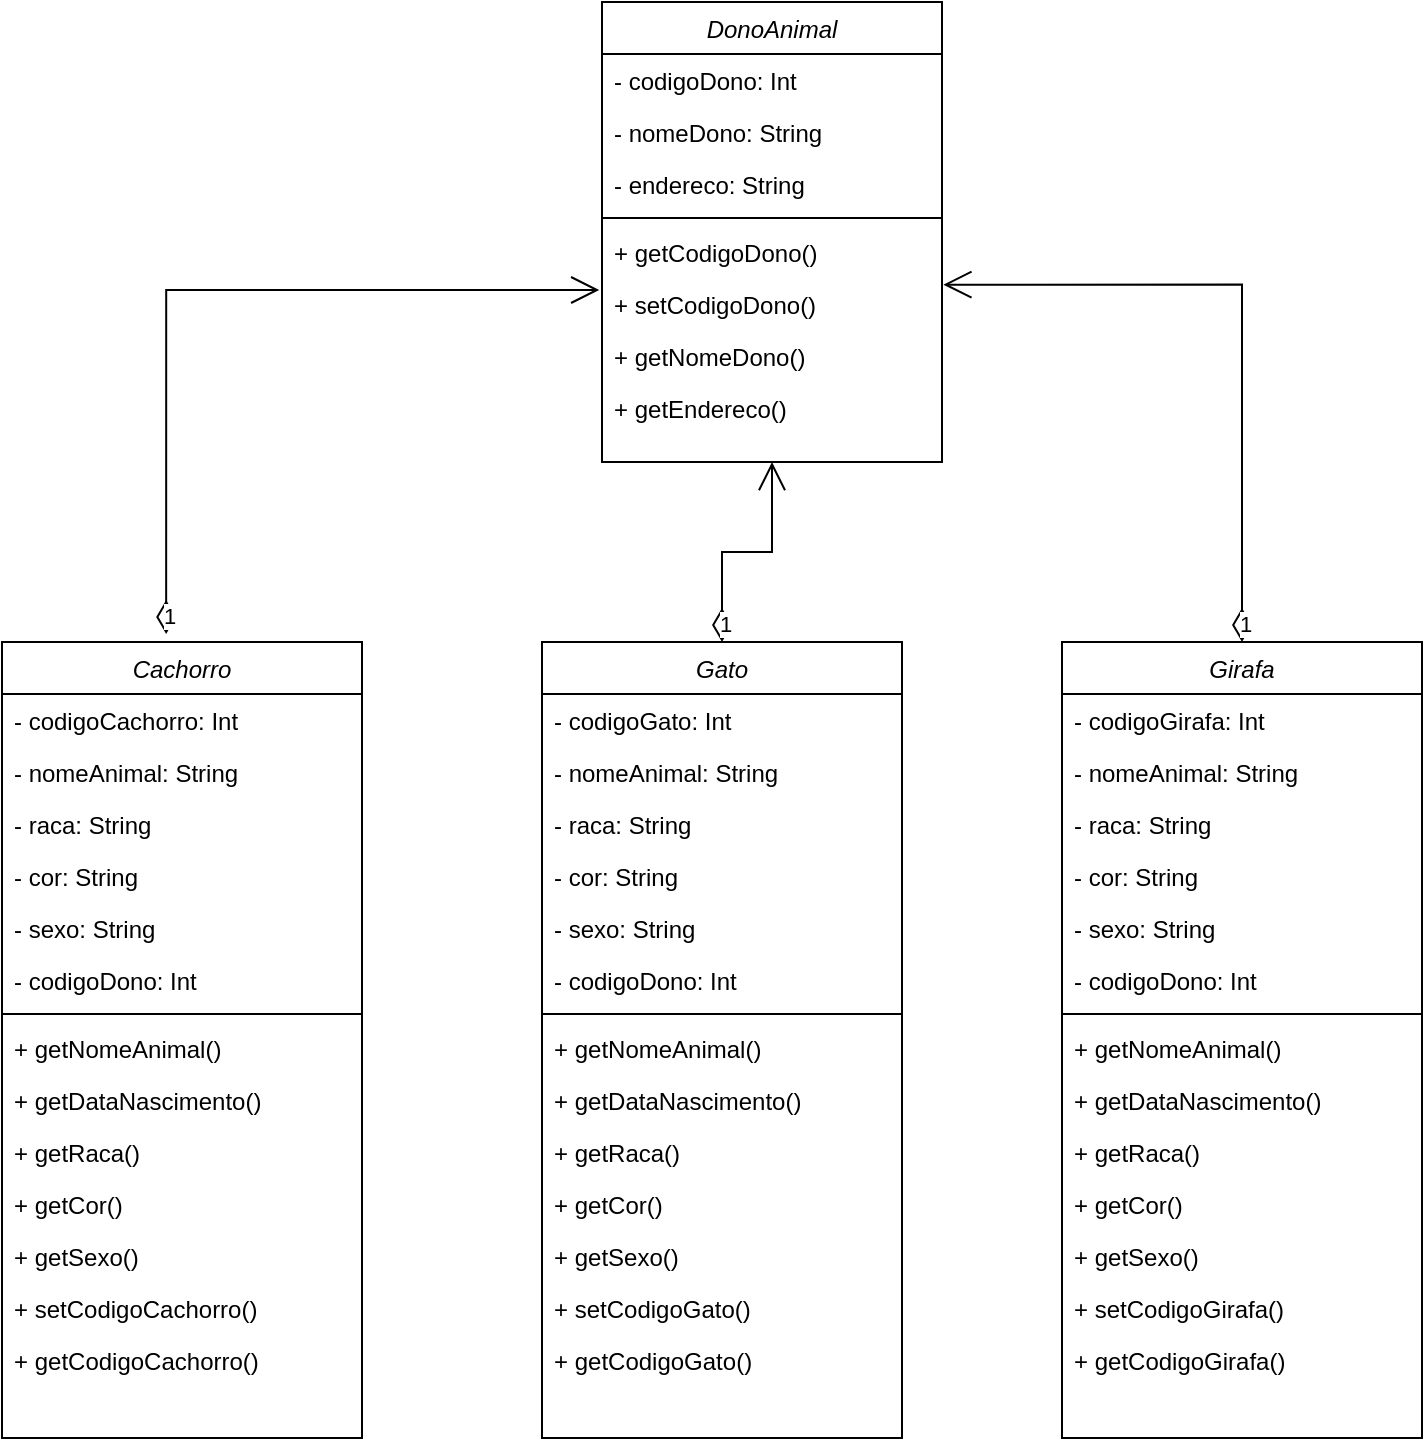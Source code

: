 <mxfile version="15.4.3" type="device"><diagram id="C5RBs43oDa-KdzZeNtuy" name="Page-1"><mxGraphModel dx="850" dy="468" grid="1" gridSize="10" guides="1" tooltips="1" connect="1" arrows="1" fold="1" page="1" pageScale="1" pageWidth="827" pageHeight="1169" math="0" shadow="0"><root><mxCell id="WIyWlLk6GJQsqaUBKTNV-0"/><mxCell id="WIyWlLk6GJQsqaUBKTNV-1" parent="WIyWlLk6GJQsqaUBKTNV-0"/><mxCell id="zkfFHV4jXpPFQw0GAbJ--0" value="Cachorro" style="swimlane;fontStyle=2;align=center;verticalAlign=top;childLayout=stackLayout;horizontal=1;startSize=26;horizontalStack=0;resizeParent=1;resizeLast=0;collapsible=1;marginBottom=0;rounded=0;shadow=0;strokeWidth=1;" parent="WIyWlLk6GJQsqaUBKTNV-1" vertex="1"><mxGeometry x="20" y="360" width="180" height="398" as="geometry"><mxRectangle x="230" y="140" width="160" height="26" as="alternateBounds"/></mxGeometry></mxCell><mxCell id="zkfFHV4jXpPFQw0GAbJ--1" value="- codigoCachorro: Int" style="text;align=left;verticalAlign=top;spacingLeft=4;spacingRight=4;overflow=hidden;rotatable=0;points=[[0,0.5],[1,0.5]];portConstraint=eastwest;" parent="zkfFHV4jXpPFQw0GAbJ--0" vertex="1"><mxGeometry y="26" width="180" height="26" as="geometry"/></mxCell><mxCell id="zkfFHV4jXpPFQw0GAbJ--2" value="- nomeAnimal: String" style="text;align=left;verticalAlign=top;spacingLeft=4;spacingRight=4;overflow=hidden;rotatable=0;points=[[0,0.5],[1,0.5]];portConstraint=eastwest;rounded=0;shadow=0;html=0;" parent="zkfFHV4jXpPFQw0GAbJ--0" vertex="1"><mxGeometry y="52" width="180" height="26" as="geometry"/></mxCell><mxCell id="zkfFHV4jXpPFQw0GAbJ--3" value="- raca: String" style="text;align=left;verticalAlign=top;spacingLeft=4;spacingRight=4;overflow=hidden;rotatable=0;points=[[0,0.5],[1,0.5]];portConstraint=eastwest;rounded=0;shadow=0;html=0;" parent="zkfFHV4jXpPFQw0GAbJ--0" vertex="1"><mxGeometry y="78" width="180" height="26" as="geometry"/></mxCell><mxCell id="5_ZnKt6HJVgphHd_JXuA-0" value="- cor: String" style="text;align=left;verticalAlign=top;spacingLeft=4;spacingRight=4;overflow=hidden;rotatable=0;points=[[0,0.5],[1,0.5]];portConstraint=eastwest;rounded=0;shadow=0;html=0;" vertex="1" parent="zkfFHV4jXpPFQw0GAbJ--0"><mxGeometry y="104" width="180" height="26" as="geometry"/></mxCell><mxCell id="5_ZnKt6HJVgphHd_JXuA-1" value="- sexo: String" style="text;align=left;verticalAlign=top;spacingLeft=4;spacingRight=4;overflow=hidden;rotatable=0;points=[[0,0.5],[1,0.5]];portConstraint=eastwest;rounded=0;shadow=0;html=0;" vertex="1" parent="zkfFHV4jXpPFQw0GAbJ--0"><mxGeometry y="130" width="180" height="26" as="geometry"/></mxCell><mxCell id="5_ZnKt6HJVgphHd_JXuA-2" value="- codigoDono: Int" style="text;align=left;verticalAlign=top;spacingLeft=4;spacingRight=4;overflow=hidden;rotatable=0;points=[[0,0.5],[1,0.5]];portConstraint=eastwest;rounded=0;shadow=0;html=0;" vertex="1" parent="zkfFHV4jXpPFQw0GAbJ--0"><mxGeometry y="156" width="180" height="26" as="geometry"/></mxCell><mxCell id="zkfFHV4jXpPFQw0GAbJ--4" value="" style="line;html=1;strokeWidth=1;align=left;verticalAlign=middle;spacingTop=-1;spacingLeft=3;spacingRight=3;rotatable=0;labelPosition=right;points=[];portConstraint=eastwest;" parent="zkfFHV4jXpPFQw0GAbJ--0" vertex="1"><mxGeometry y="182" width="180" height="8" as="geometry"/></mxCell><mxCell id="5_ZnKt6HJVgphHd_JXuA-9" value="+ getNomeAnimal()" style="text;align=left;verticalAlign=top;spacingLeft=4;spacingRight=4;overflow=hidden;rotatable=0;points=[[0,0.5],[1,0.5]];portConstraint=eastwest;rounded=0;shadow=0;html=0;" vertex="1" parent="zkfFHV4jXpPFQw0GAbJ--0"><mxGeometry y="190" width="180" height="26" as="geometry"/></mxCell><mxCell id="5_ZnKt6HJVgphHd_JXuA-8" value="+ getDataNascimento()" style="text;align=left;verticalAlign=top;spacingLeft=4;spacingRight=4;overflow=hidden;rotatable=0;points=[[0,0.5],[1,0.5]];portConstraint=eastwest;rounded=0;shadow=0;html=0;" vertex="1" parent="zkfFHV4jXpPFQw0GAbJ--0"><mxGeometry y="216" width="180" height="26" as="geometry"/></mxCell><mxCell id="5_ZnKt6HJVgphHd_JXuA-6" value="+ getRaca()" style="text;align=left;verticalAlign=top;spacingLeft=4;spacingRight=4;overflow=hidden;rotatable=0;points=[[0,0.5],[1,0.5]];portConstraint=eastwest;rounded=0;shadow=0;html=0;" vertex="1" parent="zkfFHV4jXpPFQw0GAbJ--0"><mxGeometry y="242" width="180" height="26" as="geometry"/></mxCell><mxCell id="5_ZnKt6HJVgphHd_JXuA-5" value="+ getCor()" style="text;align=left;verticalAlign=top;spacingLeft=4;spacingRight=4;overflow=hidden;rotatable=0;points=[[0,0.5],[1,0.5]];portConstraint=eastwest;rounded=0;shadow=0;html=0;" vertex="1" parent="zkfFHV4jXpPFQw0GAbJ--0"><mxGeometry y="268" width="180" height="26" as="geometry"/></mxCell><mxCell id="5_ZnKt6HJVgphHd_JXuA-7" value="+ getSexo()" style="text;align=left;verticalAlign=top;spacingLeft=4;spacingRight=4;overflow=hidden;rotatable=0;points=[[0,0.5],[1,0.5]];portConstraint=eastwest;rounded=0;shadow=0;html=0;" vertex="1" parent="zkfFHV4jXpPFQw0GAbJ--0"><mxGeometry y="294" width="180" height="26" as="geometry"/></mxCell><mxCell id="5_ZnKt6HJVgphHd_JXuA-4" value="+ setCodigoCachorro()" style="text;align=left;verticalAlign=top;spacingLeft=4;spacingRight=4;overflow=hidden;rotatable=0;points=[[0,0.5],[1,0.5]];portConstraint=eastwest;rounded=0;shadow=0;html=0;" vertex="1" parent="zkfFHV4jXpPFQw0GAbJ--0"><mxGeometry y="320" width="180" height="26" as="geometry"/></mxCell><mxCell id="5_ZnKt6HJVgphHd_JXuA-12" value="+ getCodigoCachorro()" style="text;align=left;verticalAlign=top;spacingLeft=4;spacingRight=4;overflow=hidden;rotatable=0;points=[[0,0.5],[1,0.5]];portConstraint=eastwest;rounded=0;shadow=0;html=0;" vertex="1" parent="zkfFHV4jXpPFQw0GAbJ--0"><mxGeometry y="346" width="180" height="26" as="geometry"/></mxCell><mxCell id="QpR7AOpbxrYG5mWUOp3a-34" value="DonoAnimal" style="swimlane;fontStyle=2;align=center;verticalAlign=top;childLayout=stackLayout;horizontal=1;startSize=26;horizontalStack=0;resizeParent=1;resizeLast=0;collapsible=1;marginBottom=0;rounded=0;shadow=0;strokeWidth=1;" parent="WIyWlLk6GJQsqaUBKTNV-1" vertex="1"><mxGeometry x="320" y="40" width="170" height="230" as="geometry"><mxRectangle x="230" y="140" width="160" height="26" as="alternateBounds"/></mxGeometry></mxCell><mxCell id="QpR7AOpbxrYG5mWUOp3a-35" value="- codigoDono: Int" style="text;align=left;verticalAlign=top;spacingLeft=4;spacingRight=4;overflow=hidden;rotatable=0;points=[[0,0.5],[1,0.5]];portConstraint=eastwest;" parent="QpR7AOpbxrYG5mWUOp3a-34" vertex="1"><mxGeometry y="26" width="170" height="26" as="geometry"/></mxCell><mxCell id="QpR7AOpbxrYG5mWUOp3a-36" value="- nomeDono: String" style="text;align=left;verticalAlign=top;spacingLeft=4;spacingRight=4;overflow=hidden;rotatable=0;points=[[0,0.5],[1,0.5]];portConstraint=eastwest;rounded=0;shadow=0;html=0;" parent="QpR7AOpbxrYG5mWUOp3a-34" vertex="1"><mxGeometry y="52" width="170" height="26" as="geometry"/></mxCell><mxCell id="QpR7AOpbxrYG5mWUOp3a-37" value="- endereco: String" style="text;align=left;verticalAlign=top;spacingLeft=4;spacingRight=4;overflow=hidden;rotatable=0;points=[[0,0.5],[1,0.5]];portConstraint=eastwest;rounded=0;shadow=0;html=0;" parent="QpR7AOpbxrYG5mWUOp3a-34" vertex="1"><mxGeometry y="78" width="170" height="26" as="geometry"/></mxCell><mxCell id="QpR7AOpbxrYG5mWUOp3a-38" value="" style="line;html=1;strokeWidth=1;align=left;verticalAlign=middle;spacingTop=-1;spacingLeft=3;spacingRight=3;rotatable=0;labelPosition=right;points=[];portConstraint=eastwest;" parent="QpR7AOpbxrYG5mWUOp3a-34" vertex="1"><mxGeometry y="104" width="170" height="8" as="geometry"/></mxCell><mxCell id="5_ZnKt6HJVgphHd_JXuA-16" value="+ getCodigoDono()" style="text;align=left;verticalAlign=top;spacingLeft=4;spacingRight=4;overflow=hidden;rotatable=0;points=[[0,0.5],[1,0.5]];portConstraint=eastwest;rounded=0;shadow=0;html=0;" vertex="1" parent="QpR7AOpbxrYG5mWUOp3a-34"><mxGeometry y="112" width="170" height="26" as="geometry"/></mxCell><mxCell id="5_ZnKt6HJVgphHd_JXuA-15" value="+ setCodigoDono()" style="text;align=left;verticalAlign=top;spacingLeft=4;spacingRight=4;overflow=hidden;rotatable=0;points=[[0,0.5],[1,0.5]];portConstraint=eastwest;rounded=0;shadow=0;html=0;" vertex="1" parent="QpR7AOpbxrYG5mWUOp3a-34"><mxGeometry y="138" width="170" height="26" as="geometry"/></mxCell><mxCell id="5_ZnKt6HJVgphHd_JXuA-14" value="+ getNomeDono()" style="text;align=left;verticalAlign=top;spacingLeft=4;spacingRight=4;overflow=hidden;rotatable=0;points=[[0,0.5],[1,0.5]];portConstraint=eastwest;rounded=0;shadow=0;html=0;" vertex="1" parent="QpR7AOpbxrYG5mWUOp3a-34"><mxGeometry y="164" width="170" height="26" as="geometry"/></mxCell><mxCell id="5_ZnKt6HJVgphHd_JXuA-13" value="+ getEndereco()" style="text;align=left;verticalAlign=top;spacingLeft=4;spacingRight=4;overflow=hidden;rotatable=0;points=[[0,0.5],[1,0.5]];portConstraint=eastwest;rounded=0;shadow=0;html=0;" vertex="1" parent="QpR7AOpbxrYG5mWUOp3a-34"><mxGeometry y="190" width="170" height="26" as="geometry"/></mxCell><mxCell id="5_ZnKt6HJVgphHd_JXuA-17" value="Gato" style="swimlane;fontStyle=2;align=center;verticalAlign=top;childLayout=stackLayout;horizontal=1;startSize=26;horizontalStack=0;resizeParent=1;resizeLast=0;collapsible=1;marginBottom=0;rounded=0;shadow=0;strokeWidth=1;" vertex="1" parent="WIyWlLk6GJQsqaUBKTNV-1"><mxGeometry x="290" y="360" width="180" height="398" as="geometry"><mxRectangle x="230" y="140" width="160" height="26" as="alternateBounds"/></mxGeometry></mxCell><mxCell id="5_ZnKt6HJVgphHd_JXuA-18" value="- codigoGato: Int" style="text;align=left;verticalAlign=top;spacingLeft=4;spacingRight=4;overflow=hidden;rotatable=0;points=[[0,0.5],[1,0.5]];portConstraint=eastwest;fontStyle=0" vertex="1" parent="5_ZnKt6HJVgphHd_JXuA-17"><mxGeometry y="26" width="180" height="26" as="geometry"/></mxCell><mxCell id="5_ZnKt6HJVgphHd_JXuA-19" value="- nomeAnimal: String" style="text;align=left;verticalAlign=top;spacingLeft=4;spacingRight=4;overflow=hidden;rotatable=0;points=[[0,0.5],[1,0.5]];portConstraint=eastwest;rounded=0;shadow=0;html=0;" vertex="1" parent="5_ZnKt6HJVgphHd_JXuA-17"><mxGeometry y="52" width="180" height="26" as="geometry"/></mxCell><mxCell id="5_ZnKt6HJVgphHd_JXuA-20" value="- raca: String" style="text;align=left;verticalAlign=top;spacingLeft=4;spacingRight=4;overflow=hidden;rotatable=0;points=[[0,0.5],[1,0.5]];portConstraint=eastwest;rounded=0;shadow=0;html=0;" vertex="1" parent="5_ZnKt6HJVgphHd_JXuA-17"><mxGeometry y="78" width="180" height="26" as="geometry"/></mxCell><mxCell id="5_ZnKt6HJVgphHd_JXuA-21" value="- cor: String" style="text;align=left;verticalAlign=top;spacingLeft=4;spacingRight=4;overflow=hidden;rotatable=0;points=[[0,0.5],[1,0.5]];portConstraint=eastwest;rounded=0;shadow=0;html=0;" vertex="1" parent="5_ZnKt6HJVgphHd_JXuA-17"><mxGeometry y="104" width="180" height="26" as="geometry"/></mxCell><mxCell id="5_ZnKt6HJVgphHd_JXuA-22" value="- sexo: String" style="text;align=left;verticalAlign=top;spacingLeft=4;spacingRight=4;overflow=hidden;rotatable=0;points=[[0,0.5],[1,0.5]];portConstraint=eastwest;rounded=0;shadow=0;html=0;" vertex="1" parent="5_ZnKt6HJVgphHd_JXuA-17"><mxGeometry y="130" width="180" height="26" as="geometry"/></mxCell><mxCell id="5_ZnKt6HJVgphHd_JXuA-23" value="- codigoDono: Int" style="text;align=left;verticalAlign=top;spacingLeft=4;spacingRight=4;overflow=hidden;rotatable=0;points=[[0,0.5],[1,0.5]];portConstraint=eastwest;rounded=0;shadow=0;html=0;" vertex="1" parent="5_ZnKt6HJVgphHd_JXuA-17"><mxGeometry y="156" width="180" height="26" as="geometry"/></mxCell><mxCell id="5_ZnKt6HJVgphHd_JXuA-24" value="" style="line;html=1;strokeWidth=1;align=left;verticalAlign=middle;spacingTop=-1;spacingLeft=3;spacingRight=3;rotatable=0;labelPosition=right;points=[];portConstraint=eastwest;" vertex="1" parent="5_ZnKt6HJVgphHd_JXuA-17"><mxGeometry y="182" width="180" height="8" as="geometry"/></mxCell><mxCell id="5_ZnKt6HJVgphHd_JXuA-25" value="+ getNomeAnimal()" style="text;align=left;verticalAlign=top;spacingLeft=4;spacingRight=4;overflow=hidden;rotatable=0;points=[[0,0.5],[1,0.5]];portConstraint=eastwest;rounded=0;shadow=0;html=0;" vertex="1" parent="5_ZnKt6HJVgphHd_JXuA-17"><mxGeometry y="190" width="180" height="26" as="geometry"/></mxCell><mxCell id="5_ZnKt6HJVgphHd_JXuA-26" value="+ getDataNascimento()" style="text;align=left;verticalAlign=top;spacingLeft=4;spacingRight=4;overflow=hidden;rotatable=0;points=[[0,0.5],[1,0.5]];portConstraint=eastwest;rounded=0;shadow=0;html=0;" vertex="1" parent="5_ZnKt6HJVgphHd_JXuA-17"><mxGeometry y="216" width="180" height="26" as="geometry"/></mxCell><mxCell id="5_ZnKt6HJVgphHd_JXuA-27" value="+ getRaca()" style="text;align=left;verticalAlign=top;spacingLeft=4;spacingRight=4;overflow=hidden;rotatable=0;points=[[0,0.5],[1,0.5]];portConstraint=eastwest;rounded=0;shadow=0;html=0;" vertex="1" parent="5_ZnKt6HJVgphHd_JXuA-17"><mxGeometry y="242" width="180" height="26" as="geometry"/></mxCell><mxCell id="5_ZnKt6HJVgphHd_JXuA-28" value="+ getCor()" style="text;align=left;verticalAlign=top;spacingLeft=4;spacingRight=4;overflow=hidden;rotatable=0;points=[[0,0.5],[1,0.5]];portConstraint=eastwest;rounded=0;shadow=0;html=0;" vertex="1" parent="5_ZnKt6HJVgphHd_JXuA-17"><mxGeometry y="268" width="180" height="26" as="geometry"/></mxCell><mxCell id="5_ZnKt6HJVgphHd_JXuA-29" value="+ getSexo()" style="text;align=left;verticalAlign=top;spacingLeft=4;spacingRight=4;overflow=hidden;rotatable=0;points=[[0,0.5],[1,0.5]];portConstraint=eastwest;rounded=0;shadow=0;html=0;" vertex="1" parent="5_ZnKt6HJVgphHd_JXuA-17"><mxGeometry y="294" width="180" height="26" as="geometry"/></mxCell><mxCell id="5_ZnKt6HJVgphHd_JXuA-30" value="+ setCodigoGato()" style="text;align=left;verticalAlign=top;spacingLeft=4;spacingRight=4;overflow=hidden;rotatable=0;points=[[0,0.5],[1,0.5]];portConstraint=eastwest;rounded=0;shadow=0;html=0;" vertex="1" parent="5_ZnKt6HJVgphHd_JXuA-17"><mxGeometry y="320" width="180" height="26" as="geometry"/></mxCell><mxCell id="5_ZnKt6HJVgphHd_JXuA-31" value="+ getCodigoGato()" style="text;align=left;verticalAlign=top;spacingLeft=4;spacingRight=4;overflow=hidden;rotatable=0;points=[[0,0.5],[1,0.5]];portConstraint=eastwest;rounded=0;shadow=0;html=0;" vertex="1" parent="5_ZnKt6HJVgphHd_JXuA-17"><mxGeometry y="346" width="180" height="26" as="geometry"/></mxCell><mxCell id="5_ZnKt6HJVgphHd_JXuA-32" value="Girafa" style="swimlane;fontStyle=2;align=center;verticalAlign=top;childLayout=stackLayout;horizontal=1;startSize=26;horizontalStack=0;resizeParent=1;resizeLast=0;collapsible=1;marginBottom=0;rounded=0;shadow=0;strokeWidth=1;" vertex="1" parent="WIyWlLk6GJQsqaUBKTNV-1"><mxGeometry x="550" y="360" width="180" height="398" as="geometry"><mxRectangle x="230" y="140" width="160" height="26" as="alternateBounds"/></mxGeometry></mxCell><mxCell id="5_ZnKt6HJVgphHd_JXuA-33" value="- codigoGirafa: Int" style="text;align=left;verticalAlign=top;spacingLeft=4;spacingRight=4;overflow=hidden;rotatable=0;points=[[0,0.5],[1,0.5]];portConstraint=eastwest;" vertex="1" parent="5_ZnKt6HJVgphHd_JXuA-32"><mxGeometry y="26" width="180" height="26" as="geometry"/></mxCell><mxCell id="5_ZnKt6HJVgphHd_JXuA-34" value="- nomeAnimal: String" style="text;align=left;verticalAlign=top;spacingLeft=4;spacingRight=4;overflow=hidden;rotatable=0;points=[[0,0.5],[1,0.5]];portConstraint=eastwest;rounded=0;shadow=0;html=0;" vertex="1" parent="5_ZnKt6HJVgphHd_JXuA-32"><mxGeometry y="52" width="180" height="26" as="geometry"/></mxCell><mxCell id="5_ZnKt6HJVgphHd_JXuA-35" value="- raca: String" style="text;align=left;verticalAlign=top;spacingLeft=4;spacingRight=4;overflow=hidden;rotatable=0;points=[[0,0.5],[1,0.5]];portConstraint=eastwest;rounded=0;shadow=0;html=0;" vertex="1" parent="5_ZnKt6HJVgphHd_JXuA-32"><mxGeometry y="78" width="180" height="26" as="geometry"/></mxCell><mxCell id="5_ZnKt6HJVgphHd_JXuA-36" value="- cor: String" style="text;align=left;verticalAlign=top;spacingLeft=4;spacingRight=4;overflow=hidden;rotatable=0;points=[[0,0.5],[1,0.5]];portConstraint=eastwest;rounded=0;shadow=0;html=0;" vertex="1" parent="5_ZnKt6HJVgphHd_JXuA-32"><mxGeometry y="104" width="180" height="26" as="geometry"/></mxCell><mxCell id="5_ZnKt6HJVgphHd_JXuA-37" value="- sexo: String" style="text;align=left;verticalAlign=top;spacingLeft=4;spacingRight=4;overflow=hidden;rotatable=0;points=[[0,0.5],[1,0.5]];portConstraint=eastwest;rounded=0;shadow=0;html=0;" vertex="1" parent="5_ZnKt6HJVgphHd_JXuA-32"><mxGeometry y="130" width="180" height="26" as="geometry"/></mxCell><mxCell id="5_ZnKt6HJVgphHd_JXuA-38" value="- codigoDono: Int" style="text;align=left;verticalAlign=top;spacingLeft=4;spacingRight=4;overflow=hidden;rotatable=0;points=[[0,0.5],[1,0.5]];portConstraint=eastwest;rounded=0;shadow=0;html=0;" vertex="1" parent="5_ZnKt6HJVgphHd_JXuA-32"><mxGeometry y="156" width="180" height="26" as="geometry"/></mxCell><mxCell id="5_ZnKt6HJVgphHd_JXuA-39" value="" style="line;html=1;strokeWidth=1;align=left;verticalAlign=middle;spacingTop=-1;spacingLeft=3;spacingRight=3;rotatable=0;labelPosition=right;points=[];portConstraint=eastwest;" vertex="1" parent="5_ZnKt6HJVgphHd_JXuA-32"><mxGeometry y="182" width="180" height="8" as="geometry"/></mxCell><mxCell id="5_ZnKt6HJVgphHd_JXuA-40" value="+ getNomeAnimal()" style="text;align=left;verticalAlign=top;spacingLeft=4;spacingRight=4;overflow=hidden;rotatable=0;points=[[0,0.5],[1,0.5]];portConstraint=eastwest;rounded=0;shadow=0;html=0;" vertex="1" parent="5_ZnKt6HJVgphHd_JXuA-32"><mxGeometry y="190" width="180" height="26" as="geometry"/></mxCell><mxCell id="5_ZnKt6HJVgphHd_JXuA-41" value="+ getDataNascimento()" style="text;align=left;verticalAlign=top;spacingLeft=4;spacingRight=4;overflow=hidden;rotatable=0;points=[[0,0.5],[1,0.5]];portConstraint=eastwest;rounded=0;shadow=0;html=0;" vertex="1" parent="5_ZnKt6HJVgphHd_JXuA-32"><mxGeometry y="216" width="180" height="26" as="geometry"/></mxCell><mxCell id="5_ZnKt6HJVgphHd_JXuA-42" value="+ getRaca()" style="text;align=left;verticalAlign=top;spacingLeft=4;spacingRight=4;overflow=hidden;rotatable=0;points=[[0,0.5],[1,0.5]];portConstraint=eastwest;rounded=0;shadow=0;html=0;" vertex="1" parent="5_ZnKt6HJVgphHd_JXuA-32"><mxGeometry y="242" width="180" height="26" as="geometry"/></mxCell><mxCell id="5_ZnKt6HJVgphHd_JXuA-43" value="+ getCor()" style="text;align=left;verticalAlign=top;spacingLeft=4;spacingRight=4;overflow=hidden;rotatable=0;points=[[0,0.5],[1,0.5]];portConstraint=eastwest;rounded=0;shadow=0;html=0;" vertex="1" parent="5_ZnKt6HJVgphHd_JXuA-32"><mxGeometry y="268" width="180" height="26" as="geometry"/></mxCell><mxCell id="5_ZnKt6HJVgphHd_JXuA-44" value="+ getSexo()" style="text;align=left;verticalAlign=top;spacingLeft=4;spacingRight=4;overflow=hidden;rotatable=0;points=[[0,0.5],[1,0.5]];portConstraint=eastwest;rounded=0;shadow=0;html=0;" vertex="1" parent="5_ZnKt6HJVgphHd_JXuA-32"><mxGeometry y="294" width="180" height="26" as="geometry"/></mxCell><mxCell id="5_ZnKt6HJVgphHd_JXuA-45" value="+ setCodigoGirafa()" style="text;align=left;verticalAlign=top;spacingLeft=4;spacingRight=4;overflow=hidden;rotatable=0;points=[[0,0.5],[1,0.5]];portConstraint=eastwest;rounded=0;shadow=0;html=0;" vertex="1" parent="5_ZnKt6HJVgphHd_JXuA-32"><mxGeometry y="320" width="180" height="26" as="geometry"/></mxCell><mxCell id="5_ZnKt6HJVgphHd_JXuA-46" value="+ getCodigoGirafa()" style="text;align=left;verticalAlign=top;spacingLeft=4;spacingRight=4;overflow=hidden;rotatable=0;points=[[0,0.5],[1,0.5]];portConstraint=eastwest;rounded=0;shadow=0;html=0;" vertex="1" parent="5_ZnKt6HJVgphHd_JXuA-32"><mxGeometry y="346" width="180" height="26" as="geometry"/></mxCell><mxCell id="5_ZnKt6HJVgphHd_JXuA-48" value="1" style="endArrow=open;html=1;endSize=12;startArrow=diamondThin;startSize=14;startFill=0;edgeStyle=orthogonalEdgeStyle;align=left;verticalAlign=bottom;rounded=0;entryX=-0.008;entryY=0.231;entryDx=0;entryDy=0;entryPerimeter=0;exitX=0.456;exitY=-0.01;exitDx=0;exitDy=0;exitPerimeter=0;" edge="1" parent="WIyWlLk6GJQsqaUBKTNV-1" source="zkfFHV4jXpPFQw0GAbJ--0" target="5_ZnKt6HJVgphHd_JXuA-15"><mxGeometry x="-1" y="3" relative="1" as="geometry"><mxPoint x="100" y="250" as="sourcePoint"/><mxPoint x="260" y="250" as="targetPoint"/></mxGeometry></mxCell><mxCell id="5_ZnKt6HJVgphHd_JXuA-49" value="1" style="endArrow=open;html=1;endSize=12;startArrow=diamondThin;startSize=14;startFill=0;edgeStyle=orthogonalEdgeStyle;align=left;verticalAlign=bottom;rounded=0;entryX=0.5;entryY=1;entryDx=0;entryDy=0;exitX=0.5;exitY=0;exitDx=0;exitDy=0;" edge="1" parent="WIyWlLk6GJQsqaUBKTNV-1" source="5_ZnKt6HJVgphHd_JXuA-17" target="QpR7AOpbxrYG5mWUOp3a-34"><mxGeometry x="-1" y="3" relative="1" as="geometry"><mxPoint x="290" y="330" as="sourcePoint"/><mxPoint x="450" y="330" as="targetPoint"/></mxGeometry></mxCell><mxCell id="5_ZnKt6HJVgphHd_JXuA-50" value="1" style="endArrow=open;html=1;endSize=12;startArrow=diamondThin;startSize=14;startFill=0;edgeStyle=orthogonalEdgeStyle;align=left;verticalAlign=bottom;rounded=0;entryX=1.004;entryY=0.128;entryDx=0;entryDy=0;entryPerimeter=0;exitX=0.5;exitY=0;exitDx=0;exitDy=0;" edge="1" parent="WIyWlLk6GJQsqaUBKTNV-1" source="5_ZnKt6HJVgphHd_JXuA-32" target="5_ZnKt6HJVgphHd_JXuA-15"><mxGeometry x="-1" y="3" relative="1" as="geometry"><mxPoint x="560" y="290" as="sourcePoint"/><mxPoint x="720" y="290" as="targetPoint"/></mxGeometry></mxCell></root></mxGraphModel></diagram></mxfile>